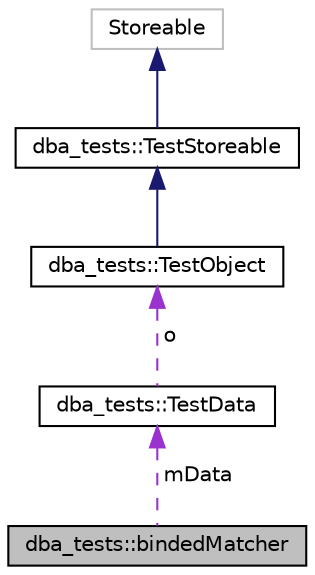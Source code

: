 digraph "dba_tests::bindedMatcher"
{
  edge [fontname="Helvetica",fontsize="10",labelfontname="Helvetica",labelfontsize="10"];
  node [fontname="Helvetica",fontsize="10",shape=record];
  Node1 [label="dba_tests::bindedMatcher",height=0.2,width=0.4,color="black", fillcolor="grey75", style="filled" fontcolor="black"];
  Node2 -> Node1 [dir="back",color="darkorchid3",fontsize="10",style="dashed",label=" mData" ,fontname="Helvetica"];
  Node2 [label="dba_tests::TestData",height=0.2,width=0.4,color="black", fillcolor="white", style="filled",URL="$classdba__tests_1_1_test_data.html"];
  Node3 -> Node2 [dir="back",color="darkorchid3",fontsize="10",style="dashed",label=" o" ,fontname="Helvetica"];
  Node3 [label="dba_tests::TestObject",height=0.2,width=0.4,color="black", fillcolor="white", style="filled",URL="$classdba__tests_1_1_test_object.html"];
  Node4 -> Node3 [dir="back",color="midnightblue",fontsize="10",style="solid",fontname="Helvetica"];
  Node4 [label="dba_tests::TestStoreable",height=0.2,width=0.4,color="black", fillcolor="white", style="filled",URL="$classdba__tests_1_1_test_storeable.html"];
  Node5 -> Node4 [dir="back",color="midnightblue",fontsize="10",style="solid",fontname="Helvetica"];
  Node5 [label="Storeable",height=0.2,width=0.4,color="grey75", fillcolor="white", style="filled"];
}
